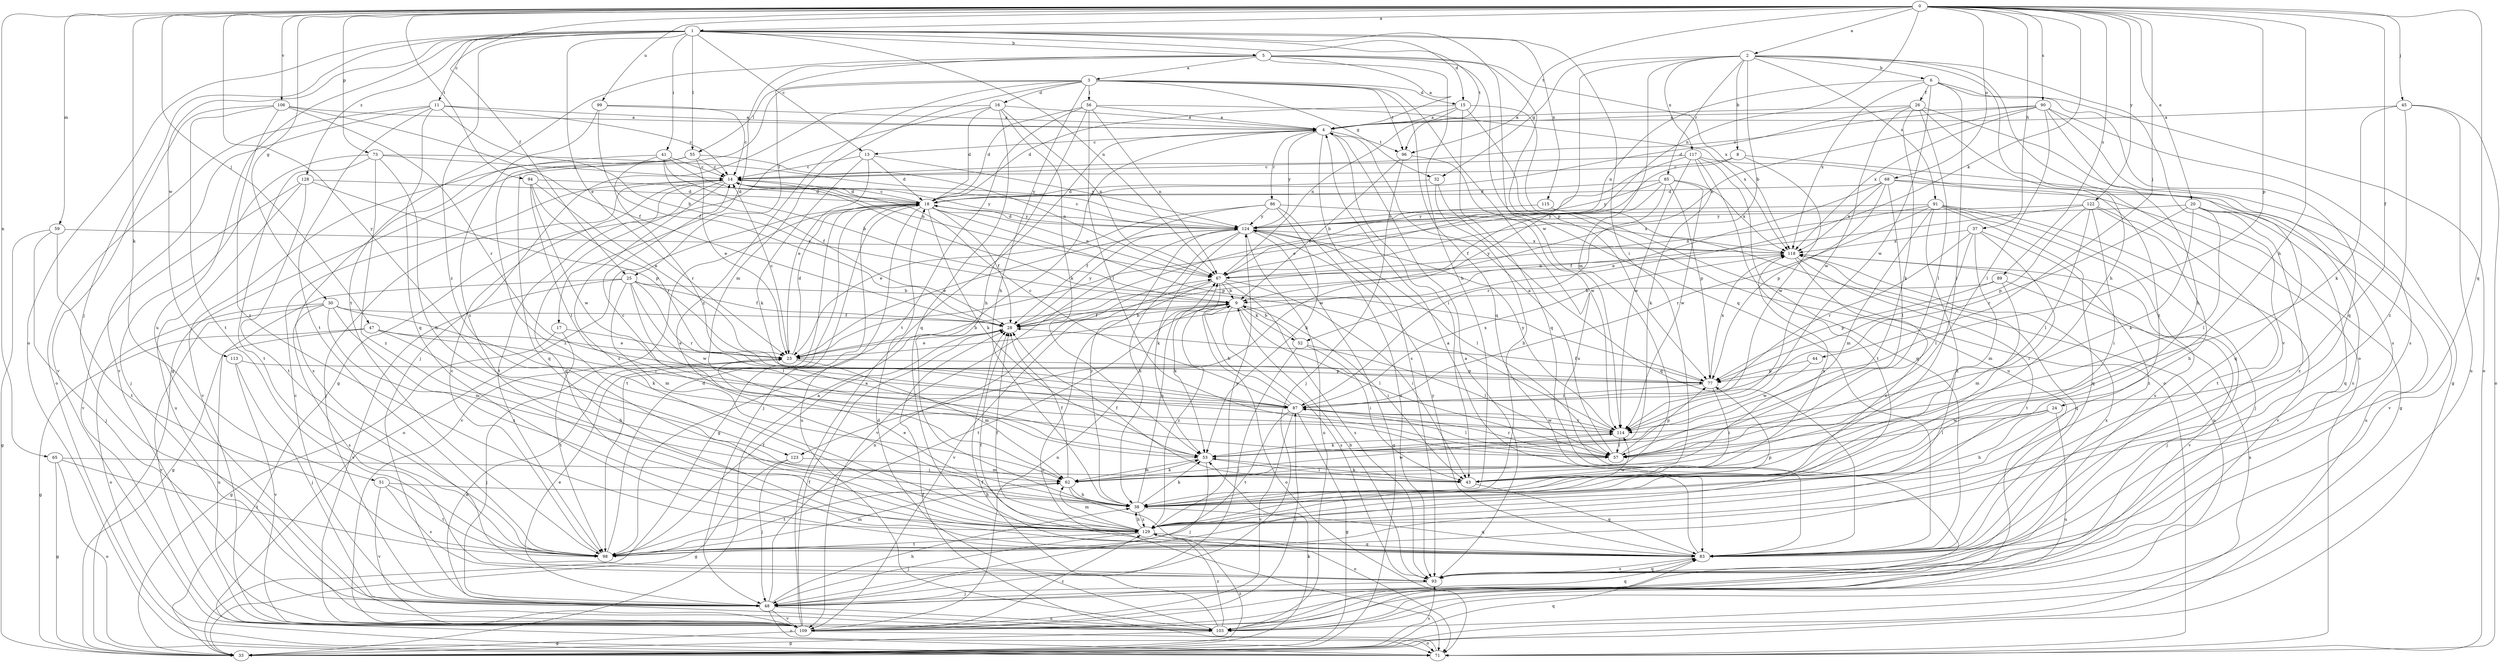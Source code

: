 strict digraph  {
0;
1;
2;
3;
4;
5;
6;
8;
9;
11;
13;
14;
15;
16;
17;
18;
20;
23;
24;
25;
26;
28;
30;
32;
33;
37;
38;
41;
43;
44;
45;
47;
48;
51;
52;
53;
55;
56;
57;
59;
62;
65;
67;
68;
71;
73;
77;
83;
85;
86;
87;
89;
90;
91;
93;
94;
96;
98;
99;
103;
106;
109;
113;
114;
115;
117;
118;
122;
123;
124;
128;
129;
0 -> 1  [label=a];
0 -> 2  [label=a];
0 -> 20  [label=e];
0 -> 24  [label=f];
0 -> 25  [label=f];
0 -> 30  [label=g];
0 -> 37  [label=h];
0 -> 38  [label=h];
0 -> 44  [label=j];
0 -> 45  [label=j];
0 -> 47  [label=j];
0 -> 51  [label=k];
0 -> 52  [label=k];
0 -> 59  [label=m];
0 -> 65  [label=n];
0 -> 67  [label=n];
0 -> 68  [label=o];
0 -> 73  [label=p];
0 -> 77  [label=p];
0 -> 83  [label=q];
0 -> 89  [label=s];
0 -> 90  [label=s];
0 -> 94  [label=t];
0 -> 96  [label=t];
0 -> 99  [label=u];
0 -> 106  [label=v];
0 -> 122  [label=y];
0 -> 123  [label=y];
1 -> 5  [label=b];
1 -> 11  [label=c];
1 -> 13  [label=c];
1 -> 15  [label=d];
1 -> 23  [label=e];
1 -> 41  [label=i];
1 -> 43  [label=i];
1 -> 48  [label=j];
1 -> 55  [label=l];
1 -> 67  [label=n];
1 -> 71  [label=o];
1 -> 96  [label=t];
1 -> 103  [label=u];
1 -> 113  [label=w];
1 -> 114  [label=w];
1 -> 115  [label=x];
1 -> 128  [label=z];
1 -> 129  [label=z];
2 -> 6  [label=b];
2 -> 8  [label=b];
2 -> 9  [label=b];
2 -> 32  [label=g];
2 -> 38  [label=h];
2 -> 62  [label=m];
2 -> 71  [label=o];
2 -> 85  [label=r];
2 -> 91  [label=s];
2 -> 109  [label=v];
2 -> 117  [label=x];
2 -> 123  [label=y];
3 -> 15  [label=d];
3 -> 16  [label=d];
3 -> 32  [label=g];
3 -> 33  [label=g];
3 -> 38  [label=h];
3 -> 55  [label=l];
3 -> 56  [label=l];
3 -> 62  [label=m];
3 -> 83  [label=q];
3 -> 96  [label=t];
3 -> 103  [label=u];
3 -> 129  [label=z];
4 -> 13  [label=c];
4 -> 43  [label=i];
4 -> 86  [label=r];
4 -> 93  [label=s];
4 -> 96  [label=t];
4 -> 124  [label=y];
5 -> 3  [label=a];
5 -> 4  [label=a];
5 -> 17  [label=d];
5 -> 25  [label=f];
5 -> 38  [label=h];
5 -> 77  [label=p];
5 -> 83  [label=q];
5 -> 98  [label=t];
5 -> 118  [label=x];
6 -> 26  [label=f];
6 -> 43  [label=i];
6 -> 67  [label=n];
6 -> 71  [label=o];
6 -> 83  [label=q];
6 -> 114  [label=w];
6 -> 118  [label=x];
8 -> 14  [label=c];
8 -> 23  [label=e];
8 -> 83  [label=q];
8 -> 114  [label=w];
9 -> 28  [label=f];
9 -> 43  [label=i];
9 -> 52  [label=k];
9 -> 57  [label=l];
9 -> 71  [label=o];
9 -> 93  [label=s];
9 -> 98  [label=t];
9 -> 129  [label=z];
11 -> 4  [label=a];
11 -> 9  [label=b];
11 -> 14  [label=c];
11 -> 71  [label=o];
11 -> 83  [label=q];
11 -> 98  [label=t];
11 -> 109  [label=v];
13 -> 14  [label=c];
13 -> 18  [label=d];
13 -> 23  [label=e];
13 -> 53  [label=k];
13 -> 124  [label=y];
14 -> 18  [label=d];
14 -> 48  [label=j];
14 -> 83  [label=q];
14 -> 98  [label=t];
14 -> 114  [label=w];
14 -> 124  [label=y];
14 -> 129  [label=z];
15 -> 4  [label=a];
15 -> 18  [label=d];
15 -> 67  [label=n];
15 -> 71  [label=o];
15 -> 83  [label=q];
15 -> 103  [label=u];
16 -> 4  [label=a];
16 -> 18  [label=d];
16 -> 33  [label=g];
16 -> 48  [label=j];
16 -> 53  [label=k];
16 -> 67  [label=n];
16 -> 83  [label=q];
17 -> 23  [label=e];
17 -> 33  [label=g];
17 -> 98  [label=t];
18 -> 14  [label=c];
18 -> 28  [label=f];
18 -> 33  [label=g];
18 -> 48  [label=j];
18 -> 53  [label=k];
18 -> 67  [label=n];
18 -> 71  [label=o];
18 -> 77  [label=p];
18 -> 98  [label=t];
18 -> 103  [label=u];
18 -> 109  [label=v];
18 -> 124  [label=y];
20 -> 53  [label=k];
20 -> 57  [label=l];
20 -> 83  [label=q];
20 -> 87  [label=r];
20 -> 103  [label=u];
20 -> 124  [label=y];
20 -> 129  [label=z];
23 -> 9  [label=b];
23 -> 14  [label=c];
23 -> 18  [label=d];
23 -> 48  [label=j];
23 -> 62  [label=m];
23 -> 77  [label=p];
24 -> 38  [label=h];
24 -> 57  [label=l];
24 -> 103  [label=u];
24 -> 114  [label=w];
25 -> 9  [label=b];
25 -> 28  [label=f];
25 -> 33  [label=g];
25 -> 57  [label=l];
25 -> 62  [label=m];
25 -> 87  [label=r];
25 -> 109  [label=v];
25 -> 114  [label=w];
26 -> 4  [label=a];
26 -> 18  [label=d];
26 -> 53  [label=k];
26 -> 57  [label=l];
26 -> 93  [label=s];
26 -> 114  [label=w];
26 -> 129  [label=z];
28 -> 9  [label=b];
28 -> 23  [label=e];
28 -> 124  [label=y];
30 -> 28  [label=f];
30 -> 53  [label=k];
30 -> 62  [label=m];
30 -> 71  [label=o];
30 -> 93  [label=s];
30 -> 109  [label=v];
30 -> 129  [label=z];
32 -> 18  [label=d];
32 -> 38  [label=h];
32 -> 83  [label=q];
33 -> 4  [label=a];
33 -> 53  [label=k];
33 -> 83  [label=q];
33 -> 93  [label=s];
33 -> 118  [label=x];
33 -> 129  [label=z];
37 -> 43  [label=i];
37 -> 57  [label=l];
37 -> 62  [label=m];
37 -> 87  [label=r];
37 -> 118  [label=x];
37 -> 129  [label=z];
38 -> 23  [label=e];
38 -> 53  [label=k];
38 -> 67  [label=n];
38 -> 83  [label=q];
38 -> 114  [label=w];
38 -> 124  [label=y];
38 -> 129  [label=z];
41 -> 9  [label=b];
41 -> 14  [label=c];
41 -> 28  [label=f];
41 -> 67  [label=n];
41 -> 87  [label=r];
41 -> 93  [label=s];
43 -> 28  [label=f];
43 -> 53  [label=k];
43 -> 83  [label=q];
43 -> 118  [label=x];
44 -> 77  [label=p];
44 -> 114  [label=w];
45 -> 4  [label=a];
45 -> 53  [label=k];
45 -> 71  [label=o];
45 -> 103  [label=u];
45 -> 129  [label=z];
47 -> 23  [label=e];
47 -> 33  [label=g];
47 -> 38  [label=h];
47 -> 87  [label=r];
47 -> 103  [label=u];
48 -> 14  [label=c];
48 -> 23  [label=e];
48 -> 38  [label=h];
48 -> 67  [label=n];
48 -> 71  [label=o];
48 -> 83  [label=q];
48 -> 103  [label=u];
48 -> 109  [label=v];
51 -> 38  [label=h];
51 -> 93  [label=s];
51 -> 98  [label=t];
51 -> 109  [label=v];
52 -> 9  [label=b];
52 -> 43  [label=i];
52 -> 48  [label=j];
52 -> 57  [label=l];
53 -> 14  [label=c];
53 -> 43  [label=i];
53 -> 48  [label=j];
53 -> 62  [label=m];
55 -> 14  [label=c];
55 -> 23  [label=e];
55 -> 67  [label=n];
55 -> 83  [label=q];
55 -> 109  [label=v];
55 -> 129  [label=z];
56 -> 4  [label=a];
56 -> 18  [label=d];
56 -> 38  [label=h];
56 -> 57  [label=l];
56 -> 67  [label=n];
56 -> 98  [label=t];
56 -> 118  [label=x];
57 -> 4  [label=a];
57 -> 77  [label=p];
57 -> 87  [label=r];
59 -> 33  [label=g];
59 -> 48  [label=j];
59 -> 98  [label=t];
59 -> 118  [label=x];
62 -> 28  [label=f];
62 -> 38  [label=h];
62 -> 53  [label=k];
62 -> 71  [label=o];
62 -> 98  [label=t];
62 -> 114  [label=w];
65 -> 33  [label=g];
65 -> 43  [label=i];
65 -> 71  [label=o];
65 -> 98  [label=t];
67 -> 9  [label=b];
67 -> 43  [label=i];
67 -> 53  [label=k];
67 -> 71  [label=o];
67 -> 93  [label=s];
67 -> 109  [label=v];
68 -> 18  [label=d];
68 -> 23  [label=e];
68 -> 57  [label=l];
68 -> 77  [label=p];
68 -> 93  [label=s];
68 -> 109  [label=v];
68 -> 118  [label=x];
71 -> 28  [label=f];
73 -> 14  [label=c];
73 -> 38  [label=h];
73 -> 48  [label=j];
73 -> 98  [label=t];
73 -> 124  [label=y];
73 -> 129  [label=z];
77 -> 28  [label=f];
77 -> 43  [label=i];
77 -> 87  [label=r];
77 -> 118  [label=x];
83 -> 4  [label=a];
83 -> 28  [label=f];
83 -> 93  [label=s];
83 -> 124  [label=y];
85 -> 18  [label=d];
85 -> 28  [label=f];
85 -> 77  [label=p];
85 -> 87  [label=r];
85 -> 114  [label=w];
85 -> 118  [label=x];
85 -> 124  [label=y];
86 -> 23  [label=e];
86 -> 28  [label=f];
86 -> 53  [label=k];
86 -> 93  [label=s];
86 -> 118  [label=x];
86 -> 124  [label=y];
87 -> 9  [label=b];
87 -> 14  [label=c];
87 -> 33  [label=g];
87 -> 57  [label=l];
87 -> 98  [label=t];
87 -> 109  [label=v];
87 -> 114  [label=w];
87 -> 118  [label=x];
89 -> 9  [label=b];
89 -> 48  [label=j];
89 -> 62  [label=m];
89 -> 77  [label=p];
90 -> 4  [label=a];
90 -> 14  [label=c];
90 -> 33  [label=g];
90 -> 38  [label=h];
90 -> 57  [label=l];
90 -> 67  [label=n];
90 -> 93  [label=s];
90 -> 118  [label=x];
91 -> 48  [label=j];
91 -> 62  [label=m];
91 -> 67  [label=n];
91 -> 83  [label=q];
91 -> 87  [label=r];
91 -> 93  [label=s];
91 -> 109  [label=v];
91 -> 124  [label=y];
91 -> 129  [label=z];
93 -> 4  [label=a];
93 -> 9  [label=b];
93 -> 48  [label=j];
93 -> 83  [label=q];
93 -> 118  [label=x];
94 -> 18  [label=d];
94 -> 23  [label=e];
94 -> 57  [label=l];
94 -> 87  [label=r];
94 -> 114  [label=w];
96 -> 9  [label=b];
96 -> 48  [label=j];
96 -> 114  [label=w];
98 -> 14  [label=c];
98 -> 18  [label=d];
98 -> 28  [label=f];
98 -> 62  [label=m];
99 -> 4  [label=a];
99 -> 14  [label=c];
99 -> 28  [label=f];
99 -> 129  [label=z];
103 -> 18  [label=d];
103 -> 23  [label=e];
103 -> 28  [label=f];
103 -> 33  [label=g];
103 -> 129  [label=z];
106 -> 4  [label=a];
106 -> 28  [label=f];
106 -> 87  [label=r];
106 -> 98  [label=t];
106 -> 109  [label=v];
106 -> 129  [label=z];
109 -> 4  [label=a];
109 -> 28  [label=f];
109 -> 33  [label=g];
109 -> 67  [label=n];
109 -> 71  [label=o];
109 -> 87  [label=r];
109 -> 129  [label=z];
113 -> 48  [label=j];
113 -> 77  [label=p];
113 -> 109  [label=v];
114 -> 53  [label=k];
114 -> 57  [label=l];
114 -> 87  [label=r];
114 -> 124  [label=y];
115 -> 103  [label=u];
115 -> 124  [label=y];
117 -> 14  [label=c];
117 -> 28  [label=f];
117 -> 33  [label=g];
117 -> 53  [label=k];
117 -> 83  [label=q];
117 -> 98  [label=t];
117 -> 114  [label=w];
118 -> 67  [label=n];
118 -> 83  [label=q];
118 -> 98  [label=t];
118 -> 109  [label=v];
118 -> 129  [label=z];
122 -> 28  [label=f];
122 -> 38  [label=h];
122 -> 43  [label=i];
122 -> 57  [label=l];
122 -> 77  [label=p];
122 -> 98  [label=t];
122 -> 124  [label=y];
123 -> 33  [label=g];
123 -> 48  [label=j];
123 -> 62  [label=m];
124 -> 14  [label=c];
124 -> 18  [label=d];
124 -> 23  [label=e];
124 -> 33  [label=g];
124 -> 38  [label=h];
124 -> 53  [label=k];
124 -> 57  [label=l];
124 -> 103  [label=u];
124 -> 109  [label=v];
124 -> 118  [label=x];
128 -> 18  [label=d];
128 -> 77  [label=p];
128 -> 98  [label=t];
128 -> 103  [label=u];
128 -> 109  [label=v];
129 -> 28  [label=f];
129 -> 38  [label=h];
129 -> 48  [label=j];
129 -> 62  [label=m];
129 -> 77  [label=p];
129 -> 83  [label=q];
129 -> 98  [label=t];
129 -> 124  [label=y];
}
